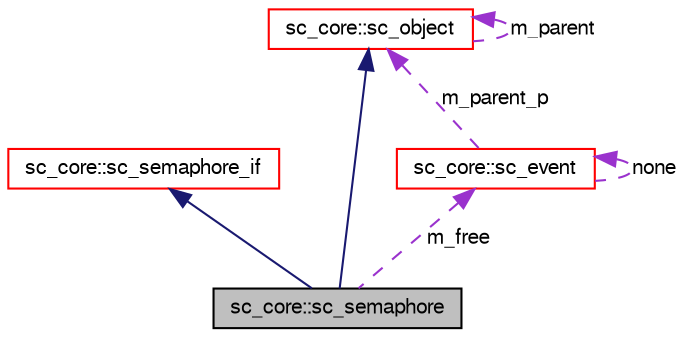 digraph G
{
  edge [fontname="FreeSans",fontsize="10",labelfontname="FreeSans",labelfontsize="10"];
  node [fontname="FreeSans",fontsize="10",shape=record];
  Node1 [label="sc_core::sc_semaphore",height=0.2,width=0.4,color="black", fillcolor="grey75", style="filled" fontcolor="black"];
  Node2 -> Node1 [dir=back,color="midnightblue",fontsize="10",style="solid",fontname="FreeSans"];
  Node2 [label="sc_core::sc_semaphore_if",height=0.2,width=0.4,color="red", fillcolor="white", style="filled",URL="$a00181.html"];
  Node3 -> Node1 [dir=back,color="midnightblue",fontsize="10",style="solid",fontname="FreeSans"];
  Node3 [label="sc_core::sc_object",height=0.2,width=0.4,color="red", fillcolor="white", style="filled",URL="$a00134.html"];
  Node3 -> Node3 [dir=back,color="darkorchid3",fontsize="10",style="dashed",label="m_parent",fontname="FreeSans"];
  Node4 -> Node1 [dir=back,color="darkorchid3",fontsize="10",style="dashed",label="m_free",fontname="FreeSans"];
  Node4 [label="sc_core::sc_event",height=0.2,width=0.4,color="red", fillcolor="white", style="filled",URL="$a00048.html"];
  Node4 -> Node4 [dir=back,color="darkorchid3",fontsize="10",style="dashed",label="none",fontname="FreeSans"];
  Node3 -> Node4 [dir=back,color="darkorchid3",fontsize="10",style="dashed",label="m_parent_p",fontname="FreeSans"];
}
